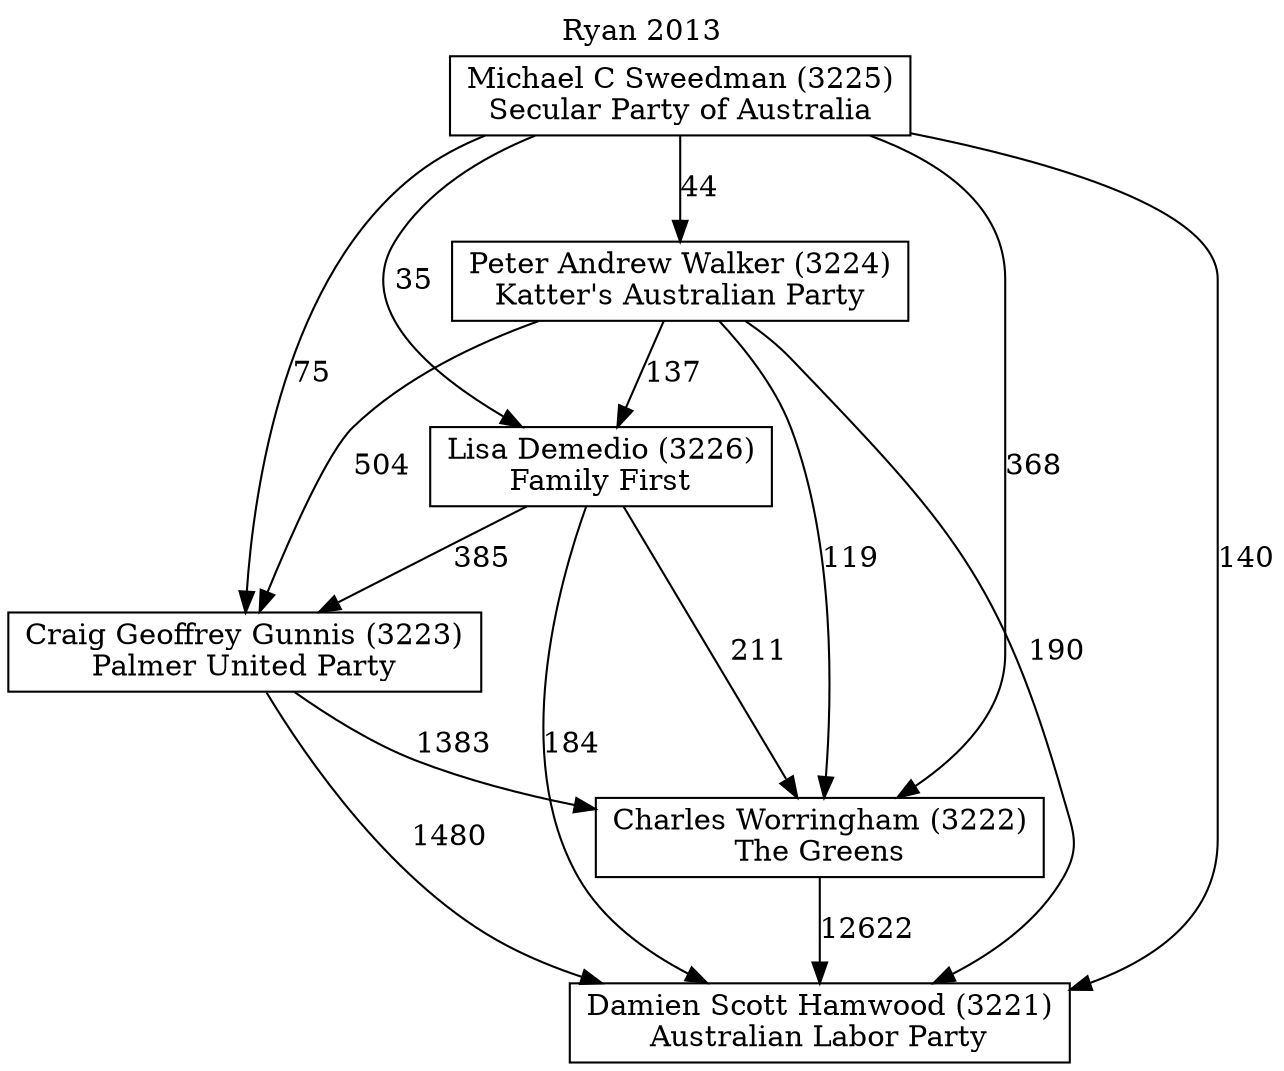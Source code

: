 // House preference flow
digraph "Damien Scott Hamwood (3221)_Ryan_2013" {
	graph [label="Ryan 2013" labelloc=t mclimit=10]
	node [shape=box]
	"Charles Worringham (3222)" [label="Charles Worringham (3222)
The Greens"]
	"Craig Geoffrey Gunnis (3223)" [label="Craig Geoffrey Gunnis (3223)
Palmer United Party"]
	"Damien Scott Hamwood (3221)" [label="Damien Scott Hamwood (3221)
Australian Labor Party"]
	"Lisa Demedio (3226)" [label="Lisa Demedio (3226)
Family First"]
	"Michael C Sweedman (3225)" [label="Michael C Sweedman (3225)
Secular Party of Australia"]
	"Peter Andrew Walker (3224)" [label="Peter Andrew Walker (3224)
Katter's Australian Party"]
	"Charles Worringham (3222)" -> "Damien Scott Hamwood (3221)" [label=12622]
	"Craig Geoffrey Gunnis (3223)" -> "Charles Worringham (3222)" [label=1383]
	"Craig Geoffrey Gunnis (3223)" -> "Damien Scott Hamwood (3221)" [label=1480]
	"Lisa Demedio (3226)" -> "Charles Worringham (3222)" [label=211]
	"Lisa Demedio (3226)" -> "Craig Geoffrey Gunnis (3223)" [label=385]
	"Lisa Demedio (3226)" -> "Damien Scott Hamwood (3221)" [label=184]
	"Michael C Sweedman (3225)" -> "Charles Worringham (3222)" [label=368]
	"Michael C Sweedman (3225)" -> "Craig Geoffrey Gunnis (3223)" [label=75]
	"Michael C Sweedman (3225)" -> "Damien Scott Hamwood (3221)" [label=140]
	"Michael C Sweedman (3225)" -> "Lisa Demedio (3226)" [label=35]
	"Michael C Sweedman (3225)" -> "Peter Andrew Walker (3224)" [label=44]
	"Peter Andrew Walker (3224)" -> "Charles Worringham (3222)" [label=119]
	"Peter Andrew Walker (3224)" -> "Craig Geoffrey Gunnis (3223)" [label=504]
	"Peter Andrew Walker (3224)" -> "Damien Scott Hamwood (3221)" [label=190]
	"Peter Andrew Walker (3224)" -> "Lisa Demedio (3226)" [label=137]
}
